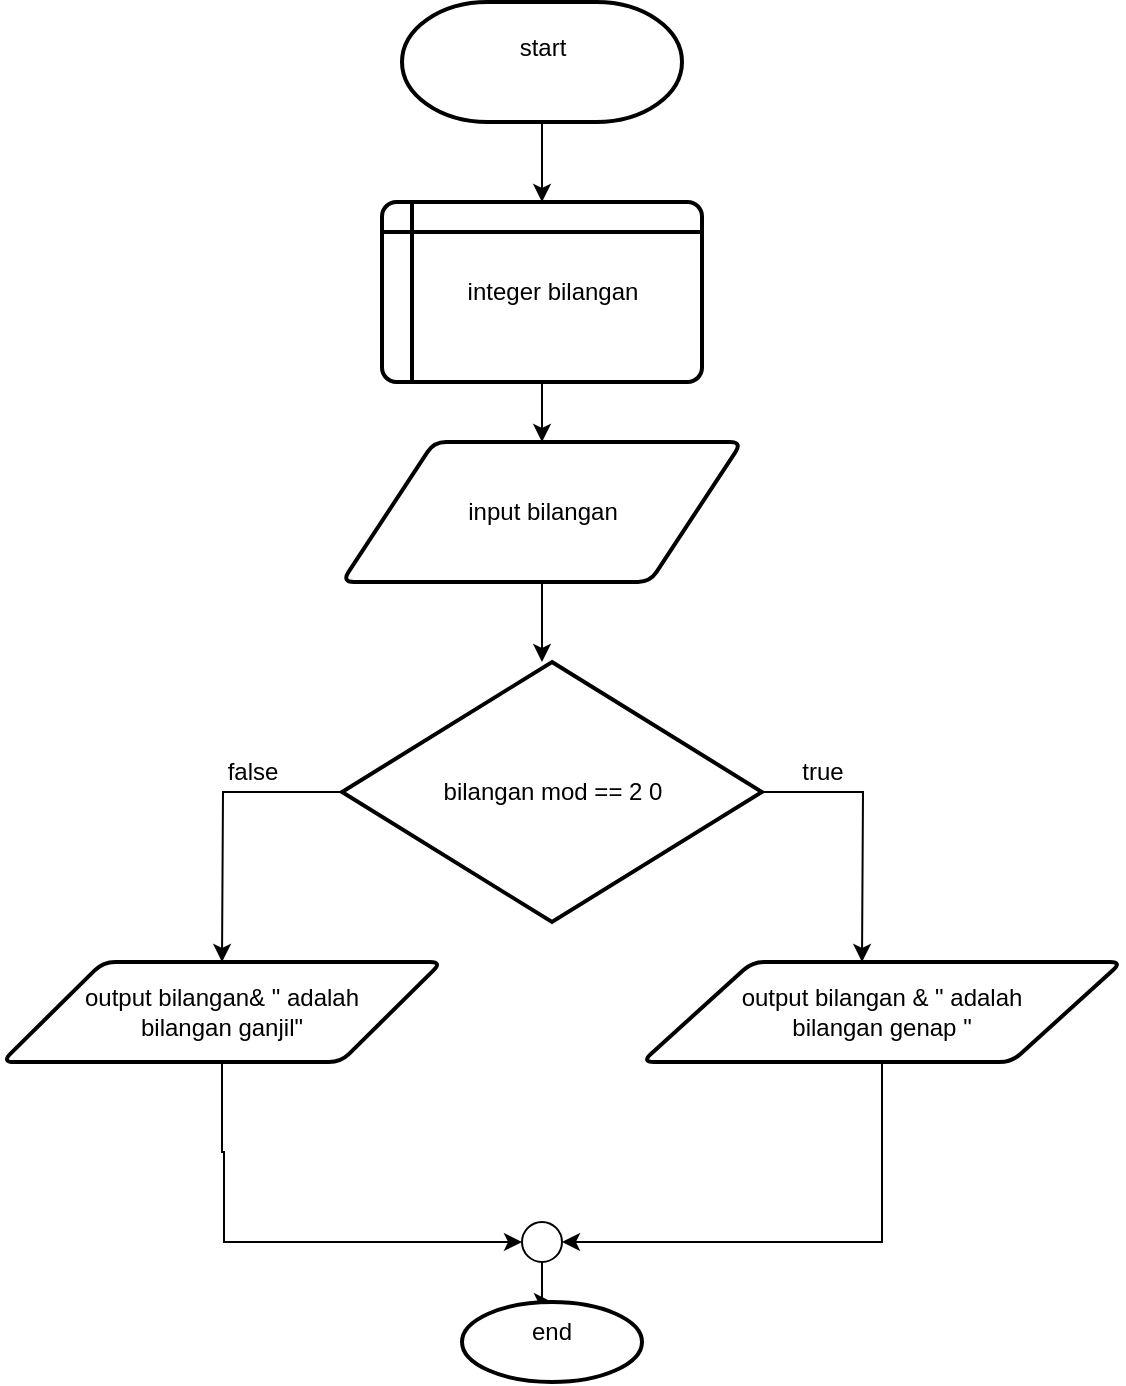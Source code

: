 <mxfile version="22.0.4" type="github">
  <diagram id="C5RBs43oDa-KdzZeNtuy" name="Page-1">
    <mxGraphModel dx="1114" dy="557" grid="1" gridSize="10" guides="1" tooltips="1" connect="1" arrows="1" fold="1" page="1" pageScale="1" pageWidth="827" pageHeight="1169" math="0" shadow="0">
      <root>
        <mxCell id="WIyWlLk6GJQsqaUBKTNV-0" />
        <mxCell id="WIyWlLk6GJQsqaUBKTNV-1" parent="WIyWlLk6GJQsqaUBKTNV-0" />
        <mxCell id="Wf59PrvQ-N82UG_A0JQY-2" style="edgeStyle=orthogonalEdgeStyle;rounded=0;orthogonalLoop=1;jettySize=auto;html=1;exitX=0.5;exitY=1;exitDx=0;exitDy=0;exitPerimeter=0;" edge="1" parent="WIyWlLk6GJQsqaUBKTNV-1" source="Wf59PrvQ-N82UG_A0JQY-0">
          <mxGeometry relative="1" as="geometry">
            <mxPoint x="430" y="140" as="targetPoint" />
          </mxGeometry>
        </mxCell>
        <mxCell id="Wf59PrvQ-N82UG_A0JQY-0" value="" style="strokeWidth=2;html=1;shape=mxgraph.flowchart.terminator;whiteSpace=wrap;" vertex="1" parent="WIyWlLk6GJQsqaUBKTNV-1">
          <mxGeometry x="360" y="40" width="140" height="60" as="geometry" />
        </mxCell>
        <mxCell id="Wf59PrvQ-N82UG_A0JQY-4" style="edgeStyle=orthogonalEdgeStyle;rounded=0;orthogonalLoop=1;jettySize=auto;html=1;" edge="1" parent="WIyWlLk6GJQsqaUBKTNV-1" source="Wf59PrvQ-N82UG_A0JQY-1">
          <mxGeometry relative="1" as="geometry">
            <mxPoint x="430" y="260" as="targetPoint" />
          </mxGeometry>
        </mxCell>
        <mxCell id="Wf59PrvQ-N82UG_A0JQY-1" value="" style="shape=internalStorage;whiteSpace=wrap;html=1;dx=15;dy=15;rounded=1;arcSize=8;strokeWidth=2;" vertex="1" parent="WIyWlLk6GJQsqaUBKTNV-1">
          <mxGeometry x="350" y="140" width="160" height="90" as="geometry" />
        </mxCell>
        <mxCell id="Wf59PrvQ-N82UG_A0JQY-5" style="edgeStyle=orthogonalEdgeStyle;rounded=0;orthogonalLoop=1;jettySize=auto;html=1;exitX=0.5;exitY=1;exitDx=0;exitDy=0;" edge="1" parent="WIyWlLk6GJQsqaUBKTNV-1" source="Wf59PrvQ-N82UG_A0JQY-3">
          <mxGeometry relative="1" as="geometry">
            <mxPoint x="430" y="370" as="targetPoint" />
          </mxGeometry>
        </mxCell>
        <mxCell id="Wf59PrvQ-N82UG_A0JQY-3" value="" style="shape=parallelogram;html=1;strokeWidth=2;perimeter=parallelogramPerimeter;whiteSpace=wrap;rounded=1;arcSize=12;size=0.23;" vertex="1" parent="WIyWlLk6GJQsqaUBKTNV-1">
          <mxGeometry x="330" y="260" width="200" height="70" as="geometry" />
        </mxCell>
        <mxCell id="Wf59PrvQ-N82UG_A0JQY-7" style="edgeStyle=orthogonalEdgeStyle;rounded=0;orthogonalLoop=1;jettySize=auto;html=1;exitX=1;exitY=0.5;exitDx=0;exitDy=0;exitPerimeter=0;" edge="1" parent="WIyWlLk6GJQsqaUBKTNV-1" source="Wf59PrvQ-N82UG_A0JQY-6">
          <mxGeometry relative="1" as="geometry">
            <mxPoint x="590" y="520" as="targetPoint" />
          </mxGeometry>
        </mxCell>
        <mxCell id="Wf59PrvQ-N82UG_A0JQY-8" style="edgeStyle=orthogonalEdgeStyle;rounded=0;orthogonalLoop=1;jettySize=auto;html=1;" edge="1" parent="WIyWlLk6GJQsqaUBKTNV-1" source="Wf59PrvQ-N82UG_A0JQY-6">
          <mxGeometry relative="1" as="geometry">
            <mxPoint x="270" y="520" as="targetPoint" />
          </mxGeometry>
        </mxCell>
        <mxCell id="Wf59PrvQ-N82UG_A0JQY-6" value="" style="strokeWidth=2;html=1;shape=mxgraph.flowchart.decision;whiteSpace=wrap;" vertex="1" parent="WIyWlLk6GJQsqaUBKTNV-1">
          <mxGeometry x="330" y="370" width="210" height="130" as="geometry" />
        </mxCell>
        <mxCell id="Wf59PrvQ-N82UG_A0JQY-12" style="edgeStyle=orthogonalEdgeStyle;rounded=0;orthogonalLoop=1;jettySize=auto;html=1;" edge="1" parent="WIyWlLk6GJQsqaUBKTNV-1" source="Wf59PrvQ-N82UG_A0JQY-9">
          <mxGeometry relative="1" as="geometry">
            <mxPoint x="420" y="660" as="targetPoint" />
            <Array as="points">
              <mxPoint x="270" y="615" />
              <mxPoint x="271" y="615" />
            </Array>
          </mxGeometry>
        </mxCell>
        <mxCell id="Wf59PrvQ-N82UG_A0JQY-9" value="" style="shape=parallelogram;html=1;strokeWidth=2;perimeter=parallelogramPerimeter;whiteSpace=wrap;rounded=1;arcSize=12;size=0.23;" vertex="1" parent="WIyWlLk6GJQsqaUBKTNV-1">
          <mxGeometry x="160" y="520" width="220" height="50" as="geometry" />
        </mxCell>
        <mxCell id="Wf59PrvQ-N82UG_A0JQY-14" style="edgeStyle=orthogonalEdgeStyle;rounded=0;orthogonalLoop=1;jettySize=auto;html=1;" edge="1" parent="WIyWlLk6GJQsqaUBKTNV-1" source="Wf59PrvQ-N82UG_A0JQY-10" target="Wf59PrvQ-N82UG_A0JQY-15">
          <mxGeometry relative="1" as="geometry">
            <mxPoint x="440" y="660" as="targetPoint" />
            <Array as="points">
              <mxPoint x="600" y="660" />
              <mxPoint x="600" y="660" />
            </Array>
          </mxGeometry>
        </mxCell>
        <mxCell id="Wf59PrvQ-N82UG_A0JQY-10" value="" style="shape=parallelogram;html=1;strokeWidth=2;perimeter=parallelogramPerimeter;whiteSpace=wrap;rounded=1;arcSize=12;size=0.23;" vertex="1" parent="WIyWlLk6GJQsqaUBKTNV-1">
          <mxGeometry x="480" y="520" width="240" height="50" as="geometry" />
        </mxCell>
        <mxCell id="Wf59PrvQ-N82UG_A0JQY-16" style="edgeStyle=orthogonalEdgeStyle;rounded=0;orthogonalLoop=1;jettySize=auto;html=1;exitX=0.5;exitY=1;exitDx=0;exitDy=0;exitPerimeter=0;" edge="1" parent="WIyWlLk6GJQsqaUBKTNV-1" source="Wf59PrvQ-N82UG_A0JQY-15" target="Wf59PrvQ-N82UG_A0JQY-17">
          <mxGeometry relative="1" as="geometry">
            <mxPoint x="430" y="700" as="targetPoint" />
          </mxGeometry>
        </mxCell>
        <mxCell id="Wf59PrvQ-N82UG_A0JQY-15" value="" style="verticalLabelPosition=bottom;verticalAlign=top;html=1;shape=mxgraph.flowchart.on-page_reference;" vertex="1" parent="WIyWlLk6GJQsqaUBKTNV-1">
          <mxGeometry x="420" y="650" width="20" height="20" as="geometry" />
        </mxCell>
        <mxCell id="Wf59PrvQ-N82UG_A0JQY-17" value="" style="strokeWidth=2;html=1;shape=mxgraph.flowchart.start_1;whiteSpace=wrap;" vertex="1" parent="WIyWlLk6GJQsqaUBKTNV-1">
          <mxGeometry x="390" y="690" width="90" height="40" as="geometry" />
        </mxCell>
        <mxCell id="Wf59PrvQ-N82UG_A0JQY-18" value="&lt;div&gt;start&lt;/div&gt;&lt;div&gt;&lt;br&gt;&lt;/div&gt;" style="text;html=1;align=center;verticalAlign=middle;resizable=0;points=[];autosize=1;strokeColor=none;fillColor=none;" vertex="1" parent="WIyWlLk6GJQsqaUBKTNV-1">
          <mxGeometry x="405" y="50" width="50" height="40" as="geometry" />
        </mxCell>
        <mxCell id="Wf59PrvQ-N82UG_A0JQY-19" value="integer bilangan" style="text;html=1;align=center;verticalAlign=middle;resizable=0;points=[];autosize=1;strokeColor=none;fillColor=none;" vertex="1" parent="WIyWlLk6GJQsqaUBKTNV-1">
          <mxGeometry x="380" y="170" width="110" height="30" as="geometry" />
        </mxCell>
        <mxCell id="Wf59PrvQ-N82UG_A0JQY-20" value="input bilangan" style="text;html=1;align=center;verticalAlign=middle;resizable=0;points=[];autosize=1;strokeColor=none;fillColor=none;" vertex="1" parent="WIyWlLk6GJQsqaUBKTNV-1">
          <mxGeometry x="380" y="280" width="100" height="30" as="geometry" />
        </mxCell>
        <mxCell id="Wf59PrvQ-N82UG_A0JQY-21" value="bilangan mod == 2 0" style="text;html=1;align=center;verticalAlign=middle;resizable=0;points=[];autosize=1;strokeColor=none;fillColor=none;" vertex="1" parent="WIyWlLk6GJQsqaUBKTNV-1">
          <mxGeometry x="365" y="420" width="140" height="30" as="geometry" />
        </mxCell>
        <mxCell id="Wf59PrvQ-N82UG_A0JQY-26" value="output bilangan&amp;amp; &quot; adalah bilangan ganjil&quot;" style="text;html=1;strokeColor=none;fillColor=none;align=center;verticalAlign=middle;whiteSpace=wrap;rounded=0;" vertex="1" parent="WIyWlLk6GJQsqaUBKTNV-1">
          <mxGeometry x="180" y="520" width="180" height="50" as="geometry" />
        </mxCell>
        <mxCell id="Wf59PrvQ-N82UG_A0JQY-27" value="output bilangan &amp;amp; &quot; adalah bilangan genap &quot;" style="text;html=1;strokeColor=none;fillColor=none;align=center;verticalAlign=middle;whiteSpace=wrap;rounded=0;" vertex="1" parent="WIyWlLk6GJQsqaUBKTNV-1">
          <mxGeometry x="515" y="535" width="170" height="20" as="geometry" />
        </mxCell>
        <mxCell id="Wf59PrvQ-N82UG_A0JQY-28" value="end" style="text;html=1;strokeColor=none;fillColor=none;align=center;verticalAlign=middle;whiteSpace=wrap;rounded=0;" vertex="1" parent="WIyWlLk6GJQsqaUBKTNV-1">
          <mxGeometry x="405" y="690" width="60" height="30" as="geometry" />
        </mxCell>
        <mxCell id="Wf59PrvQ-N82UG_A0JQY-29" value="false" style="text;html=1;align=center;verticalAlign=middle;resizable=0;points=[];autosize=1;strokeColor=none;fillColor=none;" vertex="1" parent="WIyWlLk6GJQsqaUBKTNV-1">
          <mxGeometry x="260" y="410" width="50" height="30" as="geometry" />
        </mxCell>
        <mxCell id="Wf59PrvQ-N82UG_A0JQY-30" value="true" style="text;html=1;align=center;verticalAlign=middle;resizable=0;points=[];autosize=1;strokeColor=none;fillColor=none;" vertex="1" parent="WIyWlLk6GJQsqaUBKTNV-1">
          <mxGeometry x="550" y="410" width="40" height="30" as="geometry" />
        </mxCell>
      </root>
    </mxGraphModel>
  </diagram>
</mxfile>
